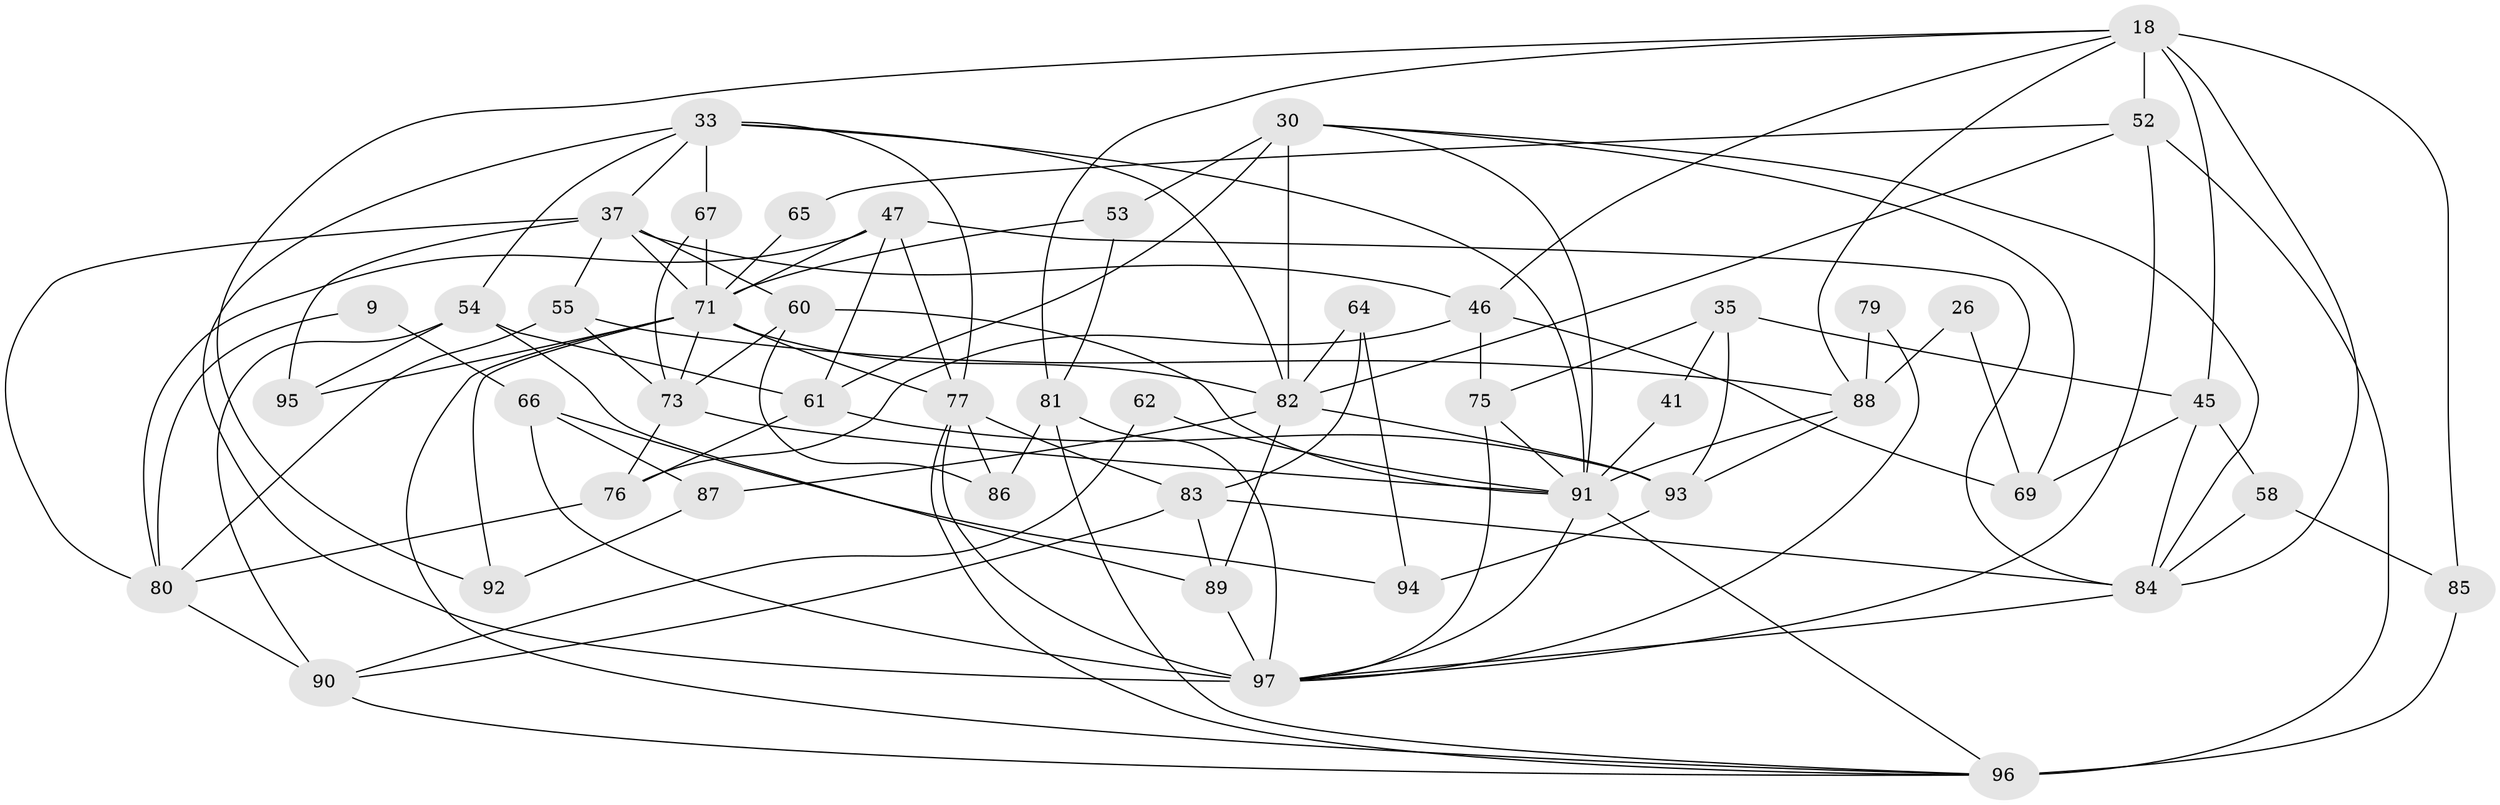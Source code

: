 // original degree distribution, {5: 0.15463917525773196, 7: 0.030927835051546393, 4: 0.2268041237113402, 3: 0.32989690721649484, 2: 0.13402061855670103, 9: 0.020618556701030927, 8: 0.020618556701030927, 6: 0.08247422680412371}
// Generated by graph-tools (version 1.1) at 2025/50/03/09/25 04:50:14]
// undirected, 48 vertices, 115 edges
graph export_dot {
graph [start="1"]
  node [color=gray90,style=filled];
  9;
  18;
  26;
  30;
  33 [super="+2"];
  35;
  37 [super="+29"];
  41;
  45 [super="+44"];
  46 [super="+5"];
  47 [super="+4"];
  52 [super="+3"];
  53;
  54 [super="+39"];
  55 [super="+43"];
  58;
  60 [super="+6"];
  61 [super="+1"];
  62;
  64;
  65;
  66;
  67 [super="+48"];
  69;
  71 [super="+14+38+28"];
  73 [super="+56"];
  75;
  76;
  77 [super="+27+22+70+50"];
  79;
  80 [super="+15"];
  81;
  82 [super="+10+74+57"];
  83;
  84 [super="+59+68"];
  85;
  86;
  87;
  88 [super="+23+63"];
  89 [super="+19+25"];
  90 [super="+7"];
  91 [super="+72+51"];
  92;
  93 [super="+78"];
  94;
  95;
  96 [super="+40+49"];
  97 [super="+13+17"];
  9 -- 66;
  9 -- 80;
  18 -- 81;
  18 -- 45;
  18 -- 52 [weight=2];
  18 -- 85;
  18 -- 92;
  18 -- 88;
  18 -- 46;
  18 -- 84;
  26 -- 88;
  26 -- 69;
  30 -- 53;
  30 -- 61 [weight=2];
  30 -- 69;
  30 -- 84;
  30 -- 82 [weight=2];
  30 -- 91;
  33 -- 54;
  33 -- 77;
  33 -- 97;
  33 -- 82 [weight=2];
  33 -- 37 [weight=2];
  33 -- 67;
  33 -- 91;
  35 -- 75;
  35 -- 41;
  35 -- 93;
  35 -- 45;
  37 -- 80 [weight=2];
  37 -- 71 [weight=2];
  37 -- 46;
  37 -- 55;
  37 -- 60;
  37 -- 95;
  41 -- 91;
  45 -- 69;
  45 -- 58;
  45 -- 84;
  46 -- 76;
  46 -- 69;
  46 -- 75;
  47 -- 61;
  47 -- 80;
  47 -- 84;
  47 -- 77;
  47 -- 71;
  52 -- 65;
  52 -- 97;
  52 -- 82 [weight=2];
  52 -- 96 [weight=2];
  53 -- 81;
  53 -- 71;
  54 -- 61;
  54 -- 89 [weight=2];
  54 -- 90;
  54 -- 95;
  55 -- 80 [weight=2];
  55 -- 73 [weight=3];
  55 -- 88 [weight=2];
  58 -- 84;
  58 -- 85;
  60 -- 73;
  60 -- 86;
  60 -- 91;
  61 -- 76;
  61 -- 93 [weight=2];
  62 -- 90;
  62 -- 91;
  64 -- 83;
  64 -- 94;
  64 -- 82 [weight=2];
  65 -- 71;
  66 -- 87;
  66 -- 97;
  66 -- 94;
  67 -- 71;
  67 -- 73;
  71 -- 95 [weight=2];
  71 -- 82 [weight=2];
  71 -- 92;
  71 -- 73;
  71 -- 77 [weight=3];
  71 -- 96;
  73 -- 76;
  73 -- 91;
  75 -- 97;
  75 -- 91;
  76 -- 80;
  77 -- 83;
  77 -- 86;
  77 -- 97 [weight=2];
  77 -- 96;
  79 -- 88;
  79 -- 97;
  80 -- 90 [weight=2];
  81 -- 86;
  81 -- 97;
  81 -- 96;
  82 -- 93 [weight=2];
  82 -- 87;
  82 -- 89;
  83 -- 90;
  83 -- 84;
  83 -- 89;
  84 -- 97;
  85 -- 96;
  87 -- 92;
  88 -- 91 [weight=4];
  88 -- 93;
  89 -- 97 [weight=2];
  90 -- 96;
  91 -- 96 [weight=3];
  91 -- 97;
  93 -- 94;
}

